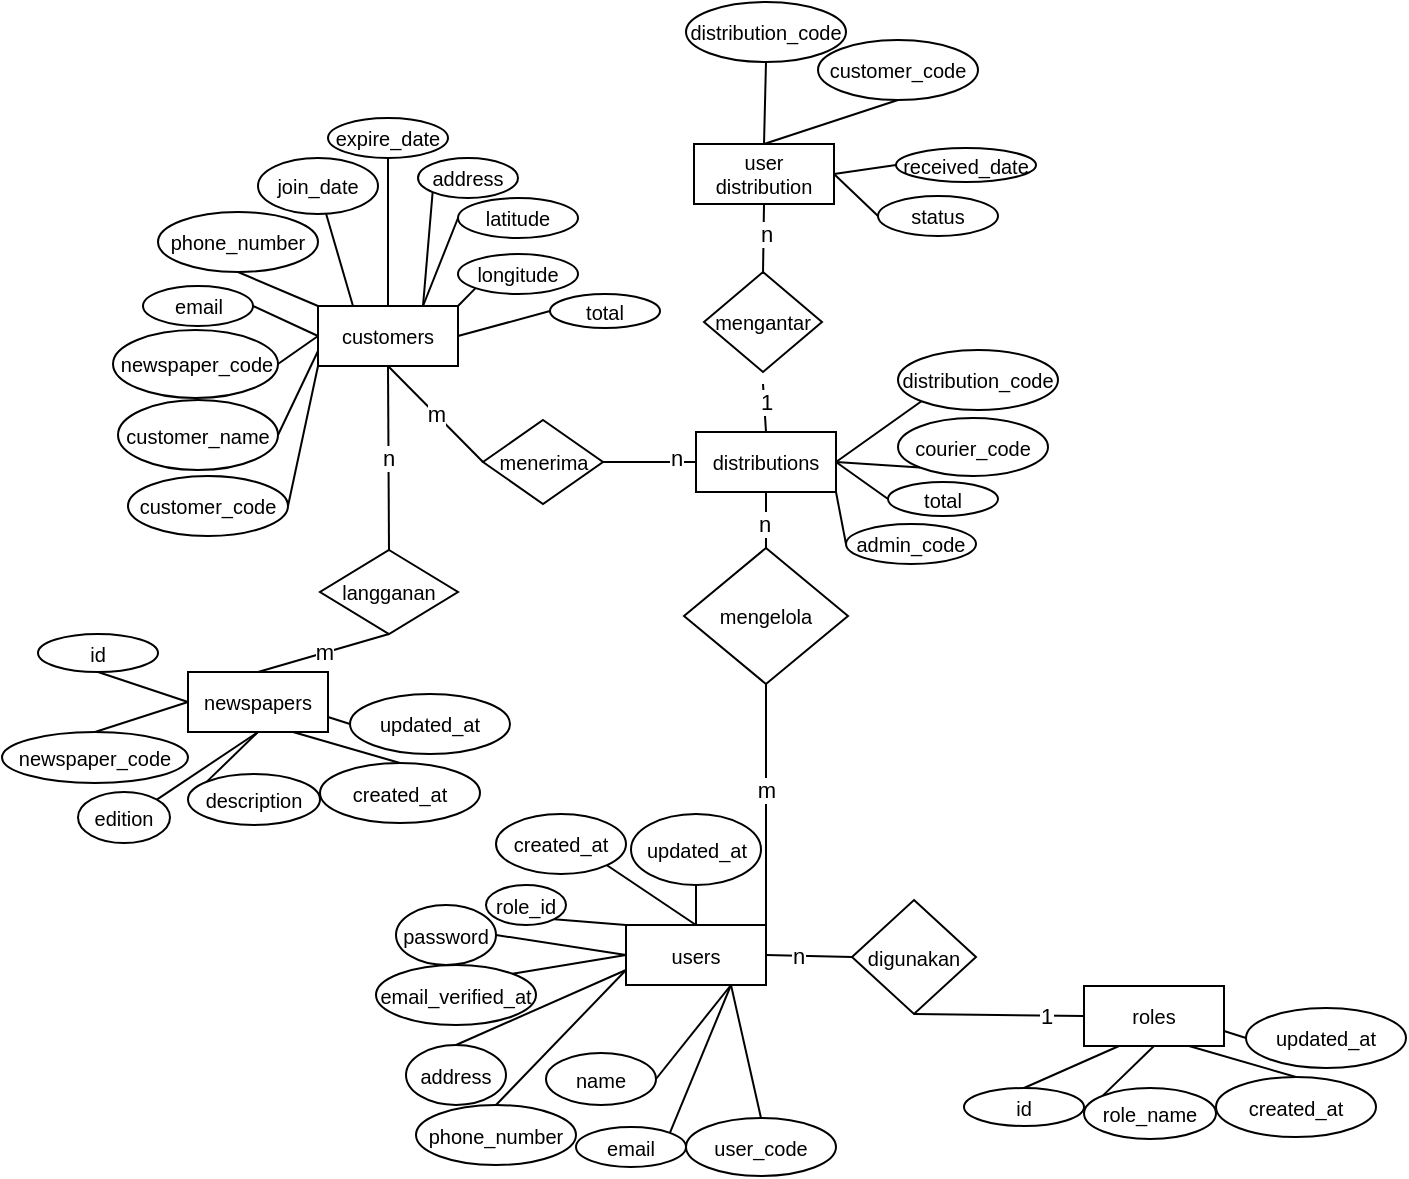 <mxfile version="21.7.5" type="github">
  <diagram name="Halaman-1" id="nuiSfRS71nD0shJb9EcE">
    <mxGraphModel dx="1194" dy="792" grid="1" gridSize="10" guides="1" tooltips="1" connect="1" arrows="1" fold="1" page="1" pageScale="1" pageWidth="827" pageHeight="1169" math="0" shadow="0">
      <root>
        <mxCell id="0" />
        <mxCell id="1" parent="0" />
        <mxCell id="Na1XoPNJRYPSw73fV12i-1" value="email" style="ellipse;whiteSpace=wrap;html=1;fontSize=10;" parent="1" vertex="1">
          <mxGeometry x="133.5" y="182" width="55" height="20" as="geometry" />
        </mxCell>
        <mxCell id="Na1XoPNJRYPSw73fV12i-5" value="users" style="rounded=0;whiteSpace=wrap;html=1;fontSize=10;" parent="1" vertex="1">
          <mxGeometry x="375" y="501.5" width="70" height="30" as="geometry" />
        </mxCell>
        <mxCell id="Na1XoPNJRYPSw73fV12i-6" value="customers" style="rounded=0;whiteSpace=wrap;html=1;fontSize=10;" parent="1" vertex="1">
          <mxGeometry x="221" y="192" width="70" height="30" as="geometry" />
        </mxCell>
        <mxCell id="Na1XoPNJRYPSw73fV12i-7" value="customer_code" style="ellipse;whiteSpace=wrap;html=1;fontSize=10;" parent="1" vertex="1">
          <mxGeometry x="126" y="277" width="80" height="30" as="geometry" />
        </mxCell>
        <mxCell id="Na1XoPNJRYPSw73fV12i-8" value="customer_name" style="ellipse;whiteSpace=wrap;html=1;fontSize=10;" parent="1" vertex="1">
          <mxGeometry x="121" y="239" width="80" height="35" as="geometry" />
        </mxCell>
        <mxCell id="Na1XoPNJRYPSw73fV12i-9" value="phone_number" style="ellipse;whiteSpace=wrap;html=1;fontSize=10;" parent="1" vertex="1">
          <mxGeometry x="141" y="145" width="80" height="30" as="geometry" />
        </mxCell>
        <mxCell id="Na1XoPNJRYPSw73fV12i-10" value="join_date" style="ellipse;whiteSpace=wrap;html=1;fontSize=10;" parent="1" vertex="1">
          <mxGeometry x="191" y="118" width="60" height="28" as="geometry" />
        </mxCell>
        <mxCell id="Na1XoPNJRYPSw73fV12i-11" value="expire_date" style="ellipse;whiteSpace=wrap;html=1;fontSize=10;" parent="1" vertex="1">
          <mxGeometry x="226" y="98" width="60" height="20" as="geometry" />
        </mxCell>
        <mxCell id="Na1XoPNJRYPSw73fV12i-12" value="address" style="ellipse;whiteSpace=wrap;html=1;fontSize=10;" parent="1" vertex="1">
          <mxGeometry x="271" y="118" width="50" height="20" as="geometry" />
        </mxCell>
        <mxCell id="Na1XoPNJRYPSw73fV12i-13" value="latitude" style="ellipse;whiteSpace=wrap;html=1;fontSize=10;" parent="1" vertex="1">
          <mxGeometry x="291" y="138" width="60" height="20" as="geometry" />
        </mxCell>
        <mxCell id="Na1XoPNJRYPSw73fV12i-14" value="longitude" style="ellipse;whiteSpace=wrap;html=1;fontSize=10;" parent="1" vertex="1">
          <mxGeometry x="291" y="166" width="60" height="20" as="geometry" />
        </mxCell>
        <mxCell id="Na1XoPNJRYPSw73fV12i-17" value="" style="endArrow=none;html=1;rounded=0;exitX=1;exitY=0.5;exitDx=0;exitDy=0;entryX=0;entryY=1;entryDx=0;entryDy=0;" parent="1" source="Na1XoPNJRYPSw73fV12i-7" target="Na1XoPNJRYPSw73fV12i-6" edge="1">
          <mxGeometry width="50" height="50" relative="1" as="geometry">
            <mxPoint x="331" y="212" as="sourcePoint" />
            <mxPoint x="381" y="162" as="targetPoint" />
          </mxGeometry>
        </mxCell>
        <mxCell id="Na1XoPNJRYPSw73fV12i-19" value="" style="endArrow=none;html=1;rounded=0;exitX=1;exitY=0.5;exitDx=0;exitDy=0;entryX=0;entryY=0.75;entryDx=0;entryDy=0;" parent="1" source="Na1XoPNJRYPSw73fV12i-8" target="Na1XoPNJRYPSw73fV12i-6" edge="1">
          <mxGeometry width="50" height="50" relative="1" as="geometry">
            <mxPoint x="211" y="267" as="sourcePoint" />
            <mxPoint x="231" y="232" as="targetPoint" />
          </mxGeometry>
        </mxCell>
        <mxCell id="Na1XoPNJRYPSw73fV12i-20" value="" style="endArrow=none;html=1;rounded=0;exitX=1;exitY=0.5;exitDx=0;exitDy=0;entryX=0;entryY=0.5;entryDx=0;entryDy=0;" parent="1" source="Na1XoPNJRYPSw73fV12i-1" target="Na1XoPNJRYPSw73fV12i-6" edge="1">
          <mxGeometry width="50" height="50" relative="1" as="geometry">
            <mxPoint x="211" y="233" as="sourcePoint" />
            <mxPoint x="231" y="225" as="targetPoint" />
          </mxGeometry>
        </mxCell>
        <mxCell id="Na1XoPNJRYPSw73fV12i-21" value="" style="endArrow=none;html=1;rounded=0;entryX=0;entryY=0;entryDx=0;entryDy=0;exitX=0.5;exitY=1;exitDx=0;exitDy=0;" parent="1" source="Na1XoPNJRYPSw73fV12i-9" target="Na1XoPNJRYPSw73fV12i-6" edge="1">
          <mxGeometry width="50" height="50" relative="1" as="geometry">
            <mxPoint x="200.989" y="178.993" as="sourcePoint" />
            <mxPoint x="231" y="217" as="targetPoint" />
          </mxGeometry>
        </mxCell>
        <mxCell id="Na1XoPNJRYPSw73fV12i-22" value="" style="endArrow=none;html=1;rounded=0;entryX=0.25;entryY=0;entryDx=0;entryDy=0;" parent="1" source="Na1XoPNJRYPSw73fV12i-10" target="Na1XoPNJRYPSw73fV12i-6" edge="1">
          <mxGeometry width="50" height="50" relative="1" as="geometry">
            <mxPoint x="211" y="173" as="sourcePoint" />
            <mxPoint x="231" y="186" as="targetPoint" />
          </mxGeometry>
        </mxCell>
        <mxCell id="Na1XoPNJRYPSw73fV12i-23" value="" style="endArrow=none;html=1;rounded=0;entryX=0.5;entryY=0;entryDx=0;entryDy=0;" parent="1" source="Na1XoPNJRYPSw73fV12i-11" target="Na1XoPNJRYPSw73fV12i-6" edge="1">
          <mxGeometry width="50" height="50" relative="1" as="geometry">
            <mxPoint x="235" y="146" as="sourcePoint" />
            <mxPoint x="248" y="186" as="targetPoint" />
          </mxGeometry>
        </mxCell>
        <mxCell id="Na1XoPNJRYPSw73fV12i-24" value="" style="endArrow=none;html=1;rounded=0;entryX=0.75;entryY=0;entryDx=0;entryDy=0;exitX=0;exitY=1;exitDx=0;exitDy=0;" parent="1" source="Na1XoPNJRYPSw73fV12i-12" target="Na1XoPNJRYPSw73fV12i-6" edge="1">
          <mxGeometry width="50" height="50" relative="1" as="geometry">
            <mxPoint x="266" y="118" as="sourcePoint" />
            <mxPoint x="266" y="186" as="targetPoint" />
          </mxGeometry>
        </mxCell>
        <mxCell id="Na1XoPNJRYPSw73fV12i-25" value="" style="endArrow=none;html=1;rounded=0;entryX=0.75;entryY=0;entryDx=0;entryDy=0;exitX=0;exitY=0.5;exitDx=0;exitDy=0;" parent="1" source="Na1XoPNJRYPSw73fV12i-13" target="Na1XoPNJRYPSw73fV12i-6" edge="1">
          <mxGeometry width="50" height="50" relative="1" as="geometry">
            <mxPoint x="288" y="135" as="sourcePoint" />
            <mxPoint x="283" y="186" as="targetPoint" />
          </mxGeometry>
        </mxCell>
        <mxCell id="Na1XoPNJRYPSw73fV12i-26" value="" style="endArrow=none;html=1;rounded=0;entryX=1;entryY=0;entryDx=0;entryDy=0;exitX=0;exitY=1;exitDx=0;exitDy=0;" parent="1" source="Na1XoPNJRYPSw73fV12i-14" target="Na1XoPNJRYPSw73fV12i-6" edge="1">
          <mxGeometry width="50" height="50" relative="1" as="geometry">
            <mxPoint x="301" y="164" as="sourcePoint" />
            <mxPoint x="283" y="202" as="targetPoint" />
          </mxGeometry>
        </mxCell>
        <mxCell id="Na1XoPNJRYPSw73fV12i-29" value="distributions" style="rounded=0;whiteSpace=wrap;html=1;fontSize=10;" parent="1" vertex="1">
          <mxGeometry x="410" y="255" width="70" height="30" as="geometry" />
        </mxCell>
        <mxCell id="Na1XoPNJRYPSw73fV12i-30" value="email" style="ellipse;whiteSpace=wrap;html=1;fontSize=10;" parent="1" vertex="1">
          <mxGeometry x="350" y="602.5" width="55" height="20" as="geometry" />
        </mxCell>
        <mxCell id="Na1XoPNJRYPSw73fV12i-31" value="user_code" style="ellipse;whiteSpace=wrap;html=1;fontSize=10;" parent="1" vertex="1">
          <mxGeometry x="405" y="598" width="75" height="29" as="geometry" />
        </mxCell>
        <mxCell id="Na1XoPNJRYPSw73fV12i-32" value="name" style="ellipse;whiteSpace=wrap;html=1;fontSize=10;" parent="1" vertex="1">
          <mxGeometry x="335" y="565.5" width="55" height="26" as="geometry" />
        </mxCell>
        <mxCell id="Na1XoPNJRYPSw73fV12i-33" value="phone_number" style="ellipse;whiteSpace=wrap;html=1;fontSize=10;" parent="1" vertex="1">
          <mxGeometry x="270" y="591.5" width="80" height="30" as="geometry" />
        </mxCell>
        <mxCell id="Na1XoPNJRYPSw73fV12i-34" value="" style="endArrow=none;html=1;rounded=0;exitX=0.5;exitY=0;exitDx=0;exitDy=0;entryX=0.75;entryY=1;entryDx=0;entryDy=0;" parent="1" source="Na1XoPNJRYPSw73fV12i-31" target="Na1XoPNJRYPSw73fV12i-5" edge="1">
          <mxGeometry width="50" height="50" relative="1" as="geometry">
            <mxPoint x="470" y="522.5" as="sourcePoint" />
            <mxPoint x="360" y="532.5" as="targetPoint" />
          </mxGeometry>
        </mxCell>
        <mxCell id="Na1XoPNJRYPSw73fV12i-35" value="" style="endArrow=none;html=1;rounded=0;exitX=1;exitY=0.5;exitDx=0;exitDy=0;entryX=0.75;entryY=1;entryDx=0;entryDy=0;" parent="1" source="Na1XoPNJRYPSw73fV12i-32" target="Na1XoPNJRYPSw73fV12i-5" edge="1">
          <mxGeometry width="50" height="50" relative="1" as="geometry">
            <mxPoint x="350" y="577.5" as="sourcePoint" />
            <mxPoint x="360" y="525.5" as="targetPoint" />
          </mxGeometry>
        </mxCell>
        <mxCell id="Na1XoPNJRYPSw73fV12i-36" value="" style="endArrow=none;html=1;rounded=0;entryX=0.75;entryY=1;entryDx=0;entryDy=0;exitX=1;exitY=0;exitDx=0;exitDy=0;" parent="1" source="Na1XoPNJRYPSw73fV12i-30" target="Na1XoPNJRYPSw73fV12i-5" edge="1">
          <mxGeometry width="50" height="50" relative="1" as="geometry">
            <mxPoint x="375" y="601.5" as="sourcePoint" />
            <mxPoint x="360" y="517.5" as="targetPoint" />
          </mxGeometry>
        </mxCell>
        <mxCell id="Na1XoPNJRYPSw73fV12i-37" value="" style="endArrow=none;html=1;rounded=0;entryX=0;entryY=0.75;entryDx=0;entryDy=0;exitX=0.5;exitY=0;exitDx=0;exitDy=0;" parent="1" source="Na1XoPNJRYPSw73fV12i-33" target="Na1XoPNJRYPSw73fV12i-5" edge="1">
          <mxGeometry width="50" height="50" relative="1" as="geometry">
            <mxPoint x="337" y="512.5" as="sourcePoint" />
            <mxPoint x="360" y="502.5" as="targetPoint" />
          </mxGeometry>
        </mxCell>
        <mxCell id="Na1XoPNJRYPSw73fV12i-46" value="courier_code" style="ellipse;whiteSpace=wrap;html=1;fontSize=10;" parent="1" vertex="1">
          <mxGeometry x="511" y="248" width="75" height="29" as="geometry" />
        </mxCell>
        <mxCell id="Na1XoPNJRYPSw73fV12i-49" value="" style="endArrow=none;html=1;rounded=0;entryX=0;entryY=1;entryDx=0;entryDy=0;exitX=1;exitY=0.5;exitDx=0;exitDy=0;" parent="1" source="Na1XoPNJRYPSw73fV12i-29" target="Na1XoPNJRYPSw73fV12i-46" edge="1">
          <mxGeometry width="50" height="50" relative="1" as="geometry">
            <mxPoint x="491" y="257" as="sourcePoint" />
            <mxPoint x="460" y="247" as="targetPoint" />
          </mxGeometry>
        </mxCell>
        <mxCell id="Na1XoPNJRYPSw73fV12i-51" value="menerima" style="rhombus;whiteSpace=wrap;html=1;fontSize=10;" parent="1" vertex="1">
          <mxGeometry x="303.5" y="249" width="60" height="42" as="geometry" />
        </mxCell>
        <mxCell id="Na1XoPNJRYPSw73fV12i-56" value="m" style="endArrow=none;html=1;rounded=0;entryX=0.5;entryY=1;entryDx=0;entryDy=0;exitX=0;exitY=0.5;exitDx=0;exitDy=0;" parent="1" source="Na1XoPNJRYPSw73fV12i-51" target="Na1XoPNJRYPSw73fV12i-6" edge="1">
          <mxGeometry width="50" height="50" relative="1" as="geometry">
            <mxPoint x="351" y="262" as="sourcePoint" />
            <mxPoint x="401" y="212" as="targetPoint" />
          </mxGeometry>
        </mxCell>
        <mxCell id="Na1XoPNJRYPSw73fV12i-57" value="" style="endArrow=none;html=1;rounded=0;exitX=1;exitY=0.5;exitDx=0;exitDy=0;entryX=0;entryY=0.5;entryDx=0;entryDy=0;" parent="1" source="Na1XoPNJRYPSw73fV12i-51" target="Na1XoPNJRYPSw73fV12i-29" edge="1">
          <mxGeometry width="50" height="50" relative="1" as="geometry">
            <mxPoint x="351" y="253" as="sourcePoint" />
            <mxPoint x="401" y="203" as="targetPoint" />
          </mxGeometry>
        </mxCell>
        <mxCell id="ycjDeE78NnPNzrrvT1JK-5" value="n" style="edgeLabel;html=1;align=center;verticalAlign=middle;resizable=0;points=[];" parent="Na1XoPNJRYPSw73fV12i-57" vertex="1" connectable="0">
          <mxGeometry x="0.579" y="2" relative="1" as="geometry">
            <mxPoint as="offset" />
          </mxGeometry>
        </mxCell>
        <mxCell id="Na1XoPNJRYPSw73fV12i-58" value="digunakan" style="rhombus;whiteSpace=wrap;html=1;fontSize=10;" parent="1" vertex="1">
          <mxGeometry x="488" y="489" width="62" height="57" as="geometry" />
        </mxCell>
        <mxCell id="Na1XoPNJRYPSw73fV12i-59" value="" style="endArrow=none;html=1;rounded=0;exitX=0;exitY=0.5;exitDx=0;exitDy=0;entryX=0.5;entryY=1;entryDx=0;entryDy=0;" parent="1" source="wW79A4bczM2tAYJbpAwp-1" target="Na1XoPNJRYPSw73fV12i-58" edge="1">
          <mxGeometry width="50" height="50" relative="1" as="geometry">
            <mxPoint x="400" y="315" as="sourcePoint" />
            <mxPoint x="510" y="557" as="targetPoint" />
          </mxGeometry>
        </mxCell>
        <mxCell id="ycjDeE78NnPNzrrvT1JK-8" value="1" style="edgeLabel;html=1;align=center;verticalAlign=middle;resizable=0;points=[];" parent="Na1XoPNJRYPSw73fV12i-59" vertex="1" connectable="0">
          <mxGeometry x="-0.543" relative="1" as="geometry">
            <mxPoint as="offset" />
          </mxGeometry>
        </mxCell>
        <mxCell id="Na1XoPNJRYPSw73fV12i-60" value="mengelola" style="rhombus;whiteSpace=wrap;html=1;fontSize=10;" parent="1" vertex="1">
          <mxGeometry x="404" y="313" width="82" height="68" as="geometry" />
        </mxCell>
        <mxCell id="Na1XoPNJRYPSw73fV12i-62" value="" style="endArrow=none;html=1;rounded=0;entryX=0.5;entryY=1;entryDx=0;entryDy=0;exitX=0.5;exitY=0;exitDx=0;exitDy=0;" parent="1" source="Na1XoPNJRYPSw73fV12i-60" target="Na1XoPNJRYPSw73fV12i-29" edge="1">
          <mxGeometry width="50" height="50" relative="1" as="geometry">
            <mxPoint x="455" y="370" as="sourcePoint" />
            <mxPoint x="455" y="352" as="targetPoint" />
          </mxGeometry>
        </mxCell>
        <mxCell id="ycjDeE78NnPNzrrvT1JK-7" value="n" style="edgeLabel;html=1;align=center;verticalAlign=middle;resizable=0;points=[];" parent="Na1XoPNJRYPSw73fV12i-62" vertex="1" connectable="0">
          <mxGeometry x="-0.108" y="1" relative="1" as="geometry">
            <mxPoint as="offset" />
          </mxGeometry>
        </mxCell>
        <mxCell id="Na1XoPNJRYPSw73fV12i-64" value="" style="endArrow=none;html=1;rounded=0;entryX=1;entryY=0.5;entryDx=0;entryDy=0;exitX=0;exitY=0.5;exitDx=0;exitDy=0;" parent="1" source="Na1XoPNJRYPSw73fV12i-58" target="Na1XoPNJRYPSw73fV12i-5" edge="1">
          <mxGeometry width="50" height="50" relative="1" as="geometry">
            <mxPoint x="564" y="406" as="sourcePoint" />
            <mxPoint x="445" y="507.5" as="targetPoint" />
          </mxGeometry>
        </mxCell>
        <mxCell id="ycjDeE78NnPNzrrvT1JK-9" value="n" style="edgeLabel;html=1;align=center;verticalAlign=middle;resizable=0;points=[];" parent="Na1XoPNJRYPSw73fV12i-64" vertex="1" connectable="0">
          <mxGeometry x="0.745" y="-2" relative="1" as="geometry">
            <mxPoint x="10" y="2" as="offset" />
          </mxGeometry>
        </mxCell>
        <mxCell id="ycjDeE78NnPNzrrvT1JK-1" value="total" style="ellipse;whiteSpace=wrap;html=1;fontSize=10;" parent="1" vertex="1">
          <mxGeometry x="506" y="280" width="55" height="17" as="geometry" />
        </mxCell>
        <mxCell id="ycjDeE78NnPNzrrvT1JK-2" value="admin_code" style="ellipse;whiteSpace=wrap;html=1;fontSize=10;" parent="1" vertex="1">
          <mxGeometry x="485" y="301" width="65" height="20" as="geometry" />
        </mxCell>
        <mxCell id="ycjDeE78NnPNzrrvT1JK-3" value="" style="endArrow=none;html=1;rounded=0;entryX=0;entryY=0.5;entryDx=0;entryDy=0;exitX=1;exitY=0.5;exitDx=0;exitDy=0;" parent="1" source="Na1XoPNJRYPSw73fV12i-29" target="ycjDeE78NnPNzrrvT1JK-1" edge="1">
          <mxGeometry width="50" height="50" relative="1" as="geometry">
            <mxPoint x="490" y="273" as="sourcePoint" />
            <mxPoint x="511" y="256" as="targetPoint" />
          </mxGeometry>
        </mxCell>
        <mxCell id="ycjDeE78NnPNzrrvT1JK-4" value="" style="endArrow=none;html=1;rounded=0;entryX=0;entryY=0.5;entryDx=0;entryDy=0;exitX=1;exitY=1;exitDx=0;exitDy=0;" parent="1" source="Na1XoPNJRYPSw73fV12i-29" target="ycjDeE78NnPNzrrvT1JK-2" edge="1">
          <mxGeometry width="50" height="50" relative="1" as="geometry">
            <mxPoint x="490" y="280" as="sourcePoint" />
            <mxPoint x="516" y="274" as="targetPoint" />
          </mxGeometry>
        </mxCell>
        <mxCell id="KIXk1IcFuYPjMaA8F-Y1-1" value="distribution_code" style="ellipse;whiteSpace=wrap;html=1;fontSize=10;" parent="1" vertex="1">
          <mxGeometry x="511" y="214" width="80" height="30" as="geometry" />
        </mxCell>
        <mxCell id="KIXk1IcFuYPjMaA8F-Y1-2" value="" style="endArrow=none;html=1;rounded=0;entryX=0;entryY=1;entryDx=0;entryDy=0;exitX=1;exitY=0.5;exitDx=0;exitDy=0;" parent="1" source="Na1XoPNJRYPSw73fV12i-29" target="KIXk1IcFuYPjMaA8F-Y1-1" edge="1">
          <mxGeometry width="50" height="50" relative="1" as="geometry">
            <mxPoint x="481" y="261" as="sourcePoint" />
            <mxPoint x="520" y="225" as="targetPoint" />
          </mxGeometry>
        </mxCell>
        <mxCell id="KIXk1IcFuYPjMaA8F-Y1-3" value="user distribution" style="rounded=0;whiteSpace=wrap;html=1;fontSize=10;" parent="1" vertex="1">
          <mxGeometry x="409" y="111" width="70" height="30" as="geometry" />
        </mxCell>
        <mxCell id="KIXk1IcFuYPjMaA8F-Y1-4" value="status" style="ellipse;whiteSpace=wrap;html=1;fontSize=10;" parent="1" vertex="1">
          <mxGeometry x="501" y="137" width="60" height="20" as="geometry" />
        </mxCell>
        <mxCell id="KIXk1IcFuYPjMaA8F-Y1-5" value="customer_code" style="ellipse;whiteSpace=wrap;html=1;fontSize=10;" parent="1" vertex="1">
          <mxGeometry x="471" y="59" width="80" height="30" as="geometry" />
        </mxCell>
        <mxCell id="KIXk1IcFuYPjMaA8F-Y1-7" value="" style="endArrow=none;html=1;rounded=0;entryX=0.5;entryY=1;entryDx=0;entryDy=0;exitX=0.5;exitY=0;exitDx=0;exitDy=0;" parent="1" source="KIXk1IcFuYPjMaA8F-Y1-3" target="KIXk1IcFuYPjMaA8F-Y1-5" edge="1">
          <mxGeometry width="50" height="50" relative="1" as="geometry">
            <mxPoint x="350" y="133" as="sourcePoint" />
            <mxPoint x="400" y="83" as="targetPoint" />
          </mxGeometry>
        </mxCell>
        <mxCell id="KIXk1IcFuYPjMaA8F-Y1-9" value="" style="endArrow=none;html=1;rounded=0;entryX=0;entryY=0.5;entryDx=0;entryDy=0;exitX=1;exitY=0.5;exitDx=0;exitDy=0;" parent="1" source="KIXk1IcFuYPjMaA8F-Y1-3" target="KIXk1IcFuYPjMaA8F-Y1-4" edge="1">
          <mxGeometry width="50" height="50" relative="1" as="geometry">
            <mxPoint x="490" y="129" as="sourcePoint" />
            <mxPoint x="511" y="119" as="targetPoint" />
          </mxGeometry>
        </mxCell>
        <mxCell id="KIXk1IcFuYPjMaA8F-Y1-15" value="" style="endArrow=none;html=1;rounded=0;entryX=0;entryY=0.5;entryDx=0;entryDy=0;exitX=1;exitY=0.5;exitDx=0;exitDy=0;" parent="1" source="KIXk1IcFuYPjMaA8F-Y1-3" target="KIXk1IcFuYPjMaA8F-Y1-25" edge="1">
          <mxGeometry width="50" height="50" relative="1" as="geometry">
            <mxPoint x="489" y="129" as="sourcePoint" />
            <mxPoint x="510" y="112" as="targetPoint" />
          </mxGeometry>
        </mxCell>
        <mxCell id="KIXk1IcFuYPjMaA8F-Y1-17" value="distribution_code" style="ellipse;whiteSpace=wrap;html=1;fontSize=10;" parent="1" vertex="1">
          <mxGeometry x="405" y="40" width="80" height="30" as="geometry" />
        </mxCell>
        <mxCell id="KIXk1IcFuYPjMaA8F-Y1-18" value="" style="endArrow=none;html=1;rounded=0;entryX=0.5;entryY=1;entryDx=0;entryDy=0;exitX=0.5;exitY=0;exitDx=0;exitDy=0;" parent="1" source="KIXk1IcFuYPjMaA8F-Y1-3" target="KIXk1IcFuYPjMaA8F-Y1-17" edge="1">
          <mxGeometry width="50" height="50" relative="1" as="geometry">
            <mxPoint x="454" y="121" as="sourcePoint" />
            <mxPoint x="519" y="81" as="targetPoint" />
          </mxGeometry>
        </mxCell>
        <mxCell id="KIXk1IcFuYPjMaA8F-Y1-19" value="" style="endArrow=none;html=1;rounded=0;entryX=0.5;entryY=1;entryDx=0;entryDy=0;exitX=0.5;exitY=0;exitDx=0;exitDy=0;" parent="1" source="Na1XoPNJRYPSw73fV12i-29" edge="1">
          <mxGeometry width="50" height="50" relative="1" as="geometry">
            <mxPoint x="455" y="265" as="sourcePoint" />
            <mxPoint x="443.5" y="231" as="targetPoint" />
          </mxGeometry>
        </mxCell>
        <mxCell id="KIXk1IcFuYPjMaA8F-Y1-23" value="1" style="edgeLabel;html=1;align=center;verticalAlign=middle;resizable=0;points=[];" parent="KIXk1IcFuYPjMaA8F-Y1-19" vertex="1" connectable="0">
          <mxGeometry x="0.253" y="-1" relative="1" as="geometry">
            <mxPoint as="offset" />
          </mxGeometry>
        </mxCell>
        <mxCell id="KIXk1IcFuYPjMaA8F-Y1-20" value="mengantar" style="rhombus;whiteSpace=wrap;html=1;fontSize=10;" parent="1" vertex="1">
          <mxGeometry x="414" y="175" width="59" height="50" as="geometry" />
        </mxCell>
        <mxCell id="KIXk1IcFuYPjMaA8F-Y1-22" value="" style="endArrow=none;html=1;rounded=0;entryX=0.5;entryY=0;entryDx=0;entryDy=0;exitX=0.5;exitY=1;exitDx=0;exitDy=0;" parent="1" source="KIXk1IcFuYPjMaA8F-Y1-3" edge="1">
          <mxGeometry width="50" height="50" relative="1" as="geometry">
            <mxPoint x="455" y="233" as="sourcePoint" />
            <mxPoint x="443.5" y="176" as="targetPoint" />
          </mxGeometry>
        </mxCell>
        <mxCell id="KIXk1IcFuYPjMaA8F-Y1-24" value="n" style="edgeLabel;html=1;align=center;verticalAlign=middle;resizable=0;points=[];" parent="KIXk1IcFuYPjMaA8F-Y1-22" vertex="1" connectable="0">
          <mxGeometry x="-0.129" y="1" relative="1" as="geometry">
            <mxPoint as="offset" />
          </mxGeometry>
        </mxCell>
        <mxCell id="KIXk1IcFuYPjMaA8F-Y1-25" value="received_date" style="ellipse;whiteSpace=wrap;html=1;fontSize=10;" parent="1" vertex="1">
          <mxGeometry x="510" y="113" width="70" height="17" as="geometry" />
        </mxCell>
        <mxCell id="GmEbLj4Q3mbVixXZlsc3-1" value="total" style="ellipse;whiteSpace=wrap;html=1;fontSize=10;" parent="1" vertex="1">
          <mxGeometry x="337" y="186" width="55" height="17" as="geometry" />
        </mxCell>
        <mxCell id="GmEbLj4Q3mbVixXZlsc3-2" value="" style="endArrow=none;html=1;rounded=0;entryX=0;entryY=0.5;entryDx=0;entryDy=0;exitX=1;exitY=0.5;exitDx=0;exitDy=0;" parent="1" source="Na1XoPNJRYPSw73fV12i-6" target="GmEbLj4Q3mbVixXZlsc3-1" edge="1">
          <mxGeometry width="50" height="50" relative="1" as="geometry">
            <mxPoint x="301" y="222" as="sourcePoint" />
            <mxPoint x="332" y="208" as="targetPoint" />
          </mxGeometry>
        </mxCell>
        <mxCell id="wW79A4bczM2tAYJbpAwp-1" value="roles" style="rounded=0;whiteSpace=wrap;html=1;fontSize=10;" vertex="1" parent="1">
          <mxGeometry x="604" y="532" width="70" height="30" as="geometry" />
        </mxCell>
        <mxCell id="wW79A4bczM2tAYJbpAwp-2" value="id" style="ellipse;whiteSpace=wrap;html=1;fontSize=10;" vertex="1" parent="1">
          <mxGeometry x="544" y="583" width="60" height="19" as="geometry" />
        </mxCell>
        <mxCell id="wW79A4bczM2tAYJbpAwp-3" value="role_name" style="ellipse;whiteSpace=wrap;html=1;fontSize=10;" vertex="1" parent="1">
          <mxGeometry x="604" y="583" width="66" height="25.5" as="geometry" />
        </mxCell>
        <mxCell id="wW79A4bczM2tAYJbpAwp-4" value="updated_at" style="ellipse;whiteSpace=wrap;html=1;fontSize=10;" vertex="1" parent="1">
          <mxGeometry x="685" y="543" width="80" height="30" as="geometry" />
        </mxCell>
        <mxCell id="wW79A4bczM2tAYJbpAwp-5" value="" style="endArrow=none;html=1;rounded=0;entryX=0.5;entryY=0;entryDx=0;entryDy=0;exitX=0.25;exitY=1;exitDx=0;exitDy=0;" edge="1" source="wW79A4bczM2tAYJbpAwp-1" target="wW79A4bczM2tAYJbpAwp-2" parent="1">
          <mxGeometry width="50" height="50" relative="1" as="geometry">
            <mxPoint x="565" y="462" as="sourcePoint" />
            <mxPoint x="615" y="412" as="targetPoint" />
          </mxGeometry>
        </mxCell>
        <mxCell id="wW79A4bczM2tAYJbpAwp-6" value="" style="endArrow=none;html=1;rounded=0;entryX=0;entryY=0;entryDx=0;entryDy=0;exitX=0.5;exitY=1;exitDx=0;exitDy=0;" edge="1" source="wW79A4bczM2tAYJbpAwp-1" target="wW79A4bczM2tAYJbpAwp-3" parent="1">
          <mxGeometry width="50" height="50" relative="1" as="geometry">
            <mxPoint x="632" y="572" as="sourcePoint" />
            <mxPoint x="615" y="593" as="targetPoint" />
          </mxGeometry>
        </mxCell>
        <mxCell id="wW79A4bczM2tAYJbpAwp-7" value="" style="endArrow=none;html=1;rounded=0;entryX=0;entryY=0.5;entryDx=0;entryDy=0;exitX=1;exitY=0.75;exitDx=0;exitDy=0;" edge="1" source="wW79A4bczM2tAYJbpAwp-1" target="wW79A4bczM2tAYJbpAwp-4" parent="1">
          <mxGeometry width="50" height="50" relative="1" as="geometry">
            <mxPoint x="649" y="572" as="sourcePoint" />
            <mxPoint x="658" y="590" as="targetPoint" />
          </mxGeometry>
        </mxCell>
        <mxCell id="wW79A4bczM2tAYJbpAwp-8" value="created_at" style="ellipse;whiteSpace=wrap;html=1;fontSize=10;" vertex="1" parent="1">
          <mxGeometry x="670" y="577.5" width="80" height="30" as="geometry" />
        </mxCell>
        <mxCell id="wW79A4bczM2tAYJbpAwp-9" value="" style="endArrow=none;html=1;rounded=0;entryX=0.5;entryY=0;entryDx=0;entryDy=0;exitX=0.75;exitY=1;exitDx=0;exitDy=0;" edge="1" parent="1" source="wW79A4bczM2tAYJbpAwp-1" target="wW79A4bczM2tAYJbpAwp-8">
          <mxGeometry width="50" height="50" relative="1" as="geometry">
            <mxPoint x="649" y="572" as="sourcePoint" />
            <mxPoint x="623" y="597" as="targetPoint" />
          </mxGeometry>
        </mxCell>
        <mxCell id="wW79A4bczM2tAYJbpAwp-11" value="address" style="ellipse;whiteSpace=wrap;html=1;fontSize=10;" vertex="1" parent="1">
          <mxGeometry x="265" y="561.5" width="50" height="30" as="geometry" />
        </mxCell>
        <mxCell id="wW79A4bczM2tAYJbpAwp-12" value="" style="endArrow=none;html=1;rounded=0;entryX=0;entryY=0.75;entryDx=0;entryDy=0;exitX=0.5;exitY=0;exitDx=0;exitDy=0;" edge="1" parent="1" source="wW79A4bczM2tAYJbpAwp-11" target="Na1XoPNJRYPSw73fV12i-5">
          <mxGeometry width="50" height="50" relative="1" as="geometry">
            <mxPoint x="320" y="601.5" as="sourcePoint" />
            <mxPoint x="385" y="534.5" as="targetPoint" />
          </mxGeometry>
        </mxCell>
        <mxCell id="wW79A4bczM2tAYJbpAwp-13" value="email_verified_at" style="ellipse;whiteSpace=wrap;html=1;fontSize=10;" vertex="1" parent="1">
          <mxGeometry x="250" y="521.5" width="80" height="30" as="geometry" />
        </mxCell>
        <mxCell id="wW79A4bczM2tAYJbpAwp-14" value="" style="endArrow=none;html=1;rounded=0;entryX=0;entryY=0.5;entryDx=0;entryDy=0;exitX=1;exitY=0;exitDx=0;exitDy=0;" edge="1" parent="1" source="wW79A4bczM2tAYJbpAwp-13" target="Na1XoPNJRYPSw73fV12i-5">
          <mxGeometry width="50" height="50" relative="1" as="geometry">
            <mxPoint x="300" y="571.5" as="sourcePoint" />
            <mxPoint x="385" y="534.5" as="targetPoint" />
          </mxGeometry>
        </mxCell>
        <mxCell id="wW79A4bczM2tAYJbpAwp-15" value="password" style="ellipse;whiteSpace=wrap;html=1;fontSize=10;" vertex="1" parent="1">
          <mxGeometry x="260" y="491.5" width="50" height="30" as="geometry" />
        </mxCell>
        <mxCell id="wW79A4bczM2tAYJbpAwp-17" value="" style="endArrow=none;html=1;rounded=0;entryX=0;entryY=0.5;entryDx=0;entryDy=0;exitX=1;exitY=0.5;exitDx=0;exitDy=0;" edge="1" parent="1" source="wW79A4bczM2tAYJbpAwp-15" target="Na1XoPNJRYPSw73fV12i-5">
          <mxGeometry width="50" height="50" relative="1" as="geometry">
            <mxPoint x="328" y="535.5" as="sourcePoint" />
            <mxPoint x="385" y="526.5" as="targetPoint" />
          </mxGeometry>
        </mxCell>
        <mxCell id="wW79A4bczM2tAYJbpAwp-18" value="role_id" style="ellipse;whiteSpace=wrap;html=1;fontSize=10;" vertex="1" parent="1">
          <mxGeometry x="305" y="481.5" width="40" height="20" as="geometry" />
        </mxCell>
        <mxCell id="wW79A4bczM2tAYJbpAwp-19" value="" style="endArrow=none;html=1;rounded=0;entryX=0;entryY=0;entryDx=0;entryDy=0;exitX=1;exitY=1;exitDx=0;exitDy=0;" edge="1" parent="1" source="wW79A4bczM2tAYJbpAwp-18" target="Na1XoPNJRYPSw73fV12i-5">
          <mxGeometry width="50" height="50" relative="1" as="geometry">
            <mxPoint x="320" y="516.5" as="sourcePoint" />
            <mxPoint x="385" y="526.5" as="targetPoint" />
          </mxGeometry>
        </mxCell>
        <mxCell id="wW79A4bczM2tAYJbpAwp-20" value="updated_at" style="ellipse;whiteSpace=wrap;html=1;fontSize=10;" vertex="1" parent="1">
          <mxGeometry x="377.5" y="446" width="65" height="35.5" as="geometry" />
        </mxCell>
        <mxCell id="wW79A4bczM2tAYJbpAwp-22" value="created_at" style="ellipse;whiteSpace=wrap;html=1;fontSize=10;" vertex="1" parent="1">
          <mxGeometry x="310" y="446" width="65" height="30" as="geometry" />
        </mxCell>
        <mxCell id="wW79A4bczM2tAYJbpAwp-23" value="" style="endArrow=none;html=1;rounded=0;entryX=0.5;entryY=0;entryDx=0;entryDy=0;exitX=1;exitY=1;exitDx=0;exitDy=0;" edge="1" parent="1" source="wW79A4bczM2tAYJbpAwp-22" target="Na1XoPNJRYPSw73fV12i-5">
          <mxGeometry width="50" height="50" relative="1" as="geometry">
            <mxPoint x="349" y="508.5" as="sourcePoint" />
            <mxPoint x="385" y="511.5" as="targetPoint" />
          </mxGeometry>
        </mxCell>
        <mxCell id="wW79A4bczM2tAYJbpAwp-24" value="" style="endArrow=none;html=1;rounded=0;entryX=0.5;entryY=0;entryDx=0;entryDy=0;exitX=0.5;exitY=1;exitDx=0;exitDy=0;" edge="1" parent="1" source="wW79A4bczM2tAYJbpAwp-20" target="Na1XoPNJRYPSw73fV12i-5">
          <mxGeometry width="50" height="50" relative="1" as="geometry">
            <mxPoint x="359" y="518.5" as="sourcePoint" />
            <mxPoint x="395" y="521.5" as="targetPoint" />
          </mxGeometry>
        </mxCell>
        <mxCell id="wW79A4bczM2tAYJbpAwp-27" value="" style="endArrow=none;html=1;rounded=0;entryX=1;entryY=0;entryDx=0;entryDy=0;exitX=0.5;exitY=1;exitDx=0;exitDy=0;" edge="1" parent="1" source="Na1XoPNJRYPSw73fV12i-60" target="Na1XoPNJRYPSw73fV12i-5">
          <mxGeometry width="50" height="50" relative="1" as="geometry">
            <mxPoint x="575" y="395" as="sourcePoint" />
            <mxPoint x="476" y="496" as="targetPoint" />
          </mxGeometry>
        </mxCell>
        <mxCell id="wW79A4bczM2tAYJbpAwp-31" value="m" style="edgeLabel;html=1;align=center;verticalAlign=middle;resizable=0;points=[];" vertex="1" connectable="0" parent="wW79A4bczM2tAYJbpAwp-27">
          <mxGeometry x="-0.123" relative="1" as="geometry">
            <mxPoint as="offset" />
          </mxGeometry>
        </mxCell>
        <mxCell id="wW79A4bczM2tAYJbpAwp-29" value="newspaper_code" style="ellipse;whiteSpace=wrap;html=1;fontSize=10;" vertex="1" parent="1">
          <mxGeometry x="118.5" y="204" width="82.5" height="34" as="geometry" />
        </mxCell>
        <mxCell id="wW79A4bczM2tAYJbpAwp-30" value="" style="endArrow=none;html=1;rounded=0;exitX=1;exitY=0.5;exitDx=0;exitDy=0;entryX=0;entryY=0.5;entryDx=0;entryDy=0;" edge="1" parent="1" source="wW79A4bczM2tAYJbpAwp-29" target="Na1XoPNJRYPSw73fV12i-6">
          <mxGeometry width="50" height="50" relative="1" as="geometry">
            <mxPoint x="211" y="267" as="sourcePoint" />
            <mxPoint x="231" y="225" as="targetPoint" />
          </mxGeometry>
        </mxCell>
        <mxCell id="wW79A4bczM2tAYJbpAwp-33" value="newspapers" style="rounded=0;whiteSpace=wrap;html=1;fontSize=10;" vertex="1" parent="1">
          <mxGeometry x="156" y="375" width="70" height="30" as="geometry" />
        </mxCell>
        <mxCell id="wW79A4bczM2tAYJbpAwp-34" value="id" style="ellipse;whiteSpace=wrap;html=1;fontSize=10;" vertex="1" parent="1">
          <mxGeometry x="81" y="356" width="60" height="19" as="geometry" />
        </mxCell>
        <mxCell id="wW79A4bczM2tAYJbpAwp-35" value="description" style="ellipse;whiteSpace=wrap;html=1;fontSize=10;" vertex="1" parent="1">
          <mxGeometry x="156" y="426" width="66" height="25.5" as="geometry" />
        </mxCell>
        <mxCell id="wW79A4bczM2tAYJbpAwp-36" value="updated_at" style="ellipse;whiteSpace=wrap;html=1;fontSize=10;" vertex="1" parent="1">
          <mxGeometry x="237" y="386" width="80" height="30" as="geometry" />
        </mxCell>
        <mxCell id="wW79A4bczM2tAYJbpAwp-37" value="" style="endArrow=none;html=1;rounded=0;entryX=0.5;entryY=1;entryDx=0;entryDy=0;exitX=0;exitY=0.5;exitDx=0;exitDy=0;" edge="1" source="wW79A4bczM2tAYJbpAwp-33" target="wW79A4bczM2tAYJbpAwp-34" parent="1">
          <mxGeometry width="50" height="50" relative="1" as="geometry">
            <mxPoint x="117" y="305" as="sourcePoint" />
            <mxPoint x="167" y="255" as="targetPoint" />
          </mxGeometry>
        </mxCell>
        <mxCell id="wW79A4bczM2tAYJbpAwp-38" value="" style="endArrow=none;html=1;rounded=0;entryX=0;entryY=0;entryDx=0;entryDy=0;exitX=0.5;exitY=1;exitDx=0;exitDy=0;" edge="1" source="wW79A4bczM2tAYJbpAwp-33" target="wW79A4bczM2tAYJbpAwp-35" parent="1">
          <mxGeometry width="50" height="50" relative="1" as="geometry">
            <mxPoint x="184" y="415" as="sourcePoint" />
            <mxPoint x="167" y="436" as="targetPoint" />
          </mxGeometry>
        </mxCell>
        <mxCell id="wW79A4bczM2tAYJbpAwp-39" value="" style="endArrow=none;html=1;rounded=0;entryX=0;entryY=0.5;entryDx=0;entryDy=0;exitX=1;exitY=0.75;exitDx=0;exitDy=0;" edge="1" source="wW79A4bczM2tAYJbpAwp-33" target="wW79A4bczM2tAYJbpAwp-36" parent="1">
          <mxGeometry width="50" height="50" relative="1" as="geometry">
            <mxPoint x="201" y="415" as="sourcePoint" />
            <mxPoint x="210" y="433" as="targetPoint" />
          </mxGeometry>
        </mxCell>
        <mxCell id="wW79A4bczM2tAYJbpAwp-40" value="created_at" style="ellipse;whiteSpace=wrap;html=1;fontSize=10;" vertex="1" parent="1">
          <mxGeometry x="222" y="420.5" width="80" height="30" as="geometry" />
        </mxCell>
        <mxCell id="wW79A4bczM2tAYJbpAwp-41" value="" style="endArrow=none;html=1;rounded=0;entryX=0.5;entryY=0;entryDx=0;entryDy=0;exitX=0.75;exitY=1;exitDx=0;exitDy=0;" edge="1" source="wW79A4bczM2tAYJbpAwp-33" target="wW79A4bczM2tAYJbpAwp-40" parent="1">
          <mxGeometry width="50" height="50" relative="1" as="geometry">
            <mxPoint x="201" y="415" as="sourcePoint" />
            <mxPoint x="175" y="440" as="targetPoint" />
          </mxGeometry>
        </mxCell>
        <mxCell id="wW79A4bczM2tAYJbpAwp-42" value="edition" style="ellipse;whiteSpace=wrap;html=1;fontSize=10;" vertex="1" parent="1">
          <mxGeometry x="101" y="435" width="46" height="25.5" as="geometry" />
        </mxCell>
        <mxCell id="wW79A4bczM2tAYJbpAwp-43" value="newspaper_code" style="ellipse;whiteSpace=wrap;html=1;fontSize=10;" vertex="1" parent="1">
          <mxGeometry x="63" y="405" width="93" height="25.5" as="geometry" />
        </mxCell>
        <mxCell id="wW79A4bczM2tAYJbpAwp-44" value="" style="endArrow=none;html=1;rounded=0;entryX=1;entryY=0;entryDx=0;entryDy=0;exitX=0.5;exitY=1;exitDx=0;exitDy=0;" edge="1" parent="1" source="wW79A4bczM2tAYJbpAwp-33" target="wW79A4bczM2tAYJbpAwp-42">
          <mxGeometry width="50" height="50" relative="1" as="geometry">
            <mxPoint x="201" y="415" as="sourcePoint" />
            <mxPoint x="175" y="440" as="targetPoint" />
          </mxGeometry>
        </mxCell>
        <mxCell id="wW79A4bczM2tAYJbpAwp-45" value="" style="endArrow=none;html=1;rounded=0;entryX=0.5;entryY=0;entryDx=0;entryDy=0;exitX=0;exitY=0.5;exitDx=0;exitDy=0;" edge="1" parent="1" source="wW79A4bczM2tAYJbpAwp-33" target="wW79A4bczM2tAYJbpAwp-43">
          <mxGeometry width="50" height="50" relative="1" as="geometry">
            <mxPoint x="201" y="415" as="sourcePoint" />
            <mxPoint x="151" y="434" as="targetPoint" />
          </mxGeometry>
        </mxCell>
        <mxCell id="wW79A4bczM2tAYJbpAwp-46" value="langganan" style="rhombus;whiteSpace=wrap;html=1;fontSize=10;" vertex="1" parent="1">
          <mxGeometry x="222" y="314" width="69" height="42" as="geometry" />
        </mxCell>
        <mxCell id="wW79A4bczM2tAYJbpAwp-47" value="n" style="endArrow=none;html=1;rounded=0;entryX=0.5;entryY=1;entryDx=0;entryDy=0;exitX=0.5;exitY=0;exitDx=0;exitDy=0;" edge="1" parent="1" source="wW79A4bczM2tAYJbpAwp-46" target="Na1XoPNJRYPSw73fV12i-6">
          <mxGeometry width="50" height="50" relative="1" as="geometry">
            <mxPoint x="344" y="259" as="sourcePoint" />
            <mxPoint x="266" y="232" as="targetPoint" />
          </mxGeometry>
        </mxCell>
        <mxCell id="wW79A4bczM2tAYJbpAwp-48" value="m" style="endArrow=none;html=1;rounded=0;entryX=0.5;entryY=0;entryDx=0;entryDy=0;exitX=0.5;exitY=1;exitDx=0;exitDy=0;" edge="1" parent="1" source="wW79A4bczM2tAYJbpAwp-46" target="wW79A4bczM2tAYJbpAwp-33">
          <mxGeometry width="50" height="50" relative="1" as="geometry">
            <mxPoint x="354" y="269" as="sourcePoint" />
            <mxPoint x="276" y="242" as="targetPoint" />
          </mxGeometry>
        </mxCell>
      </root>
    </mxGraphModel>
  </diagram>
</mxfile>
